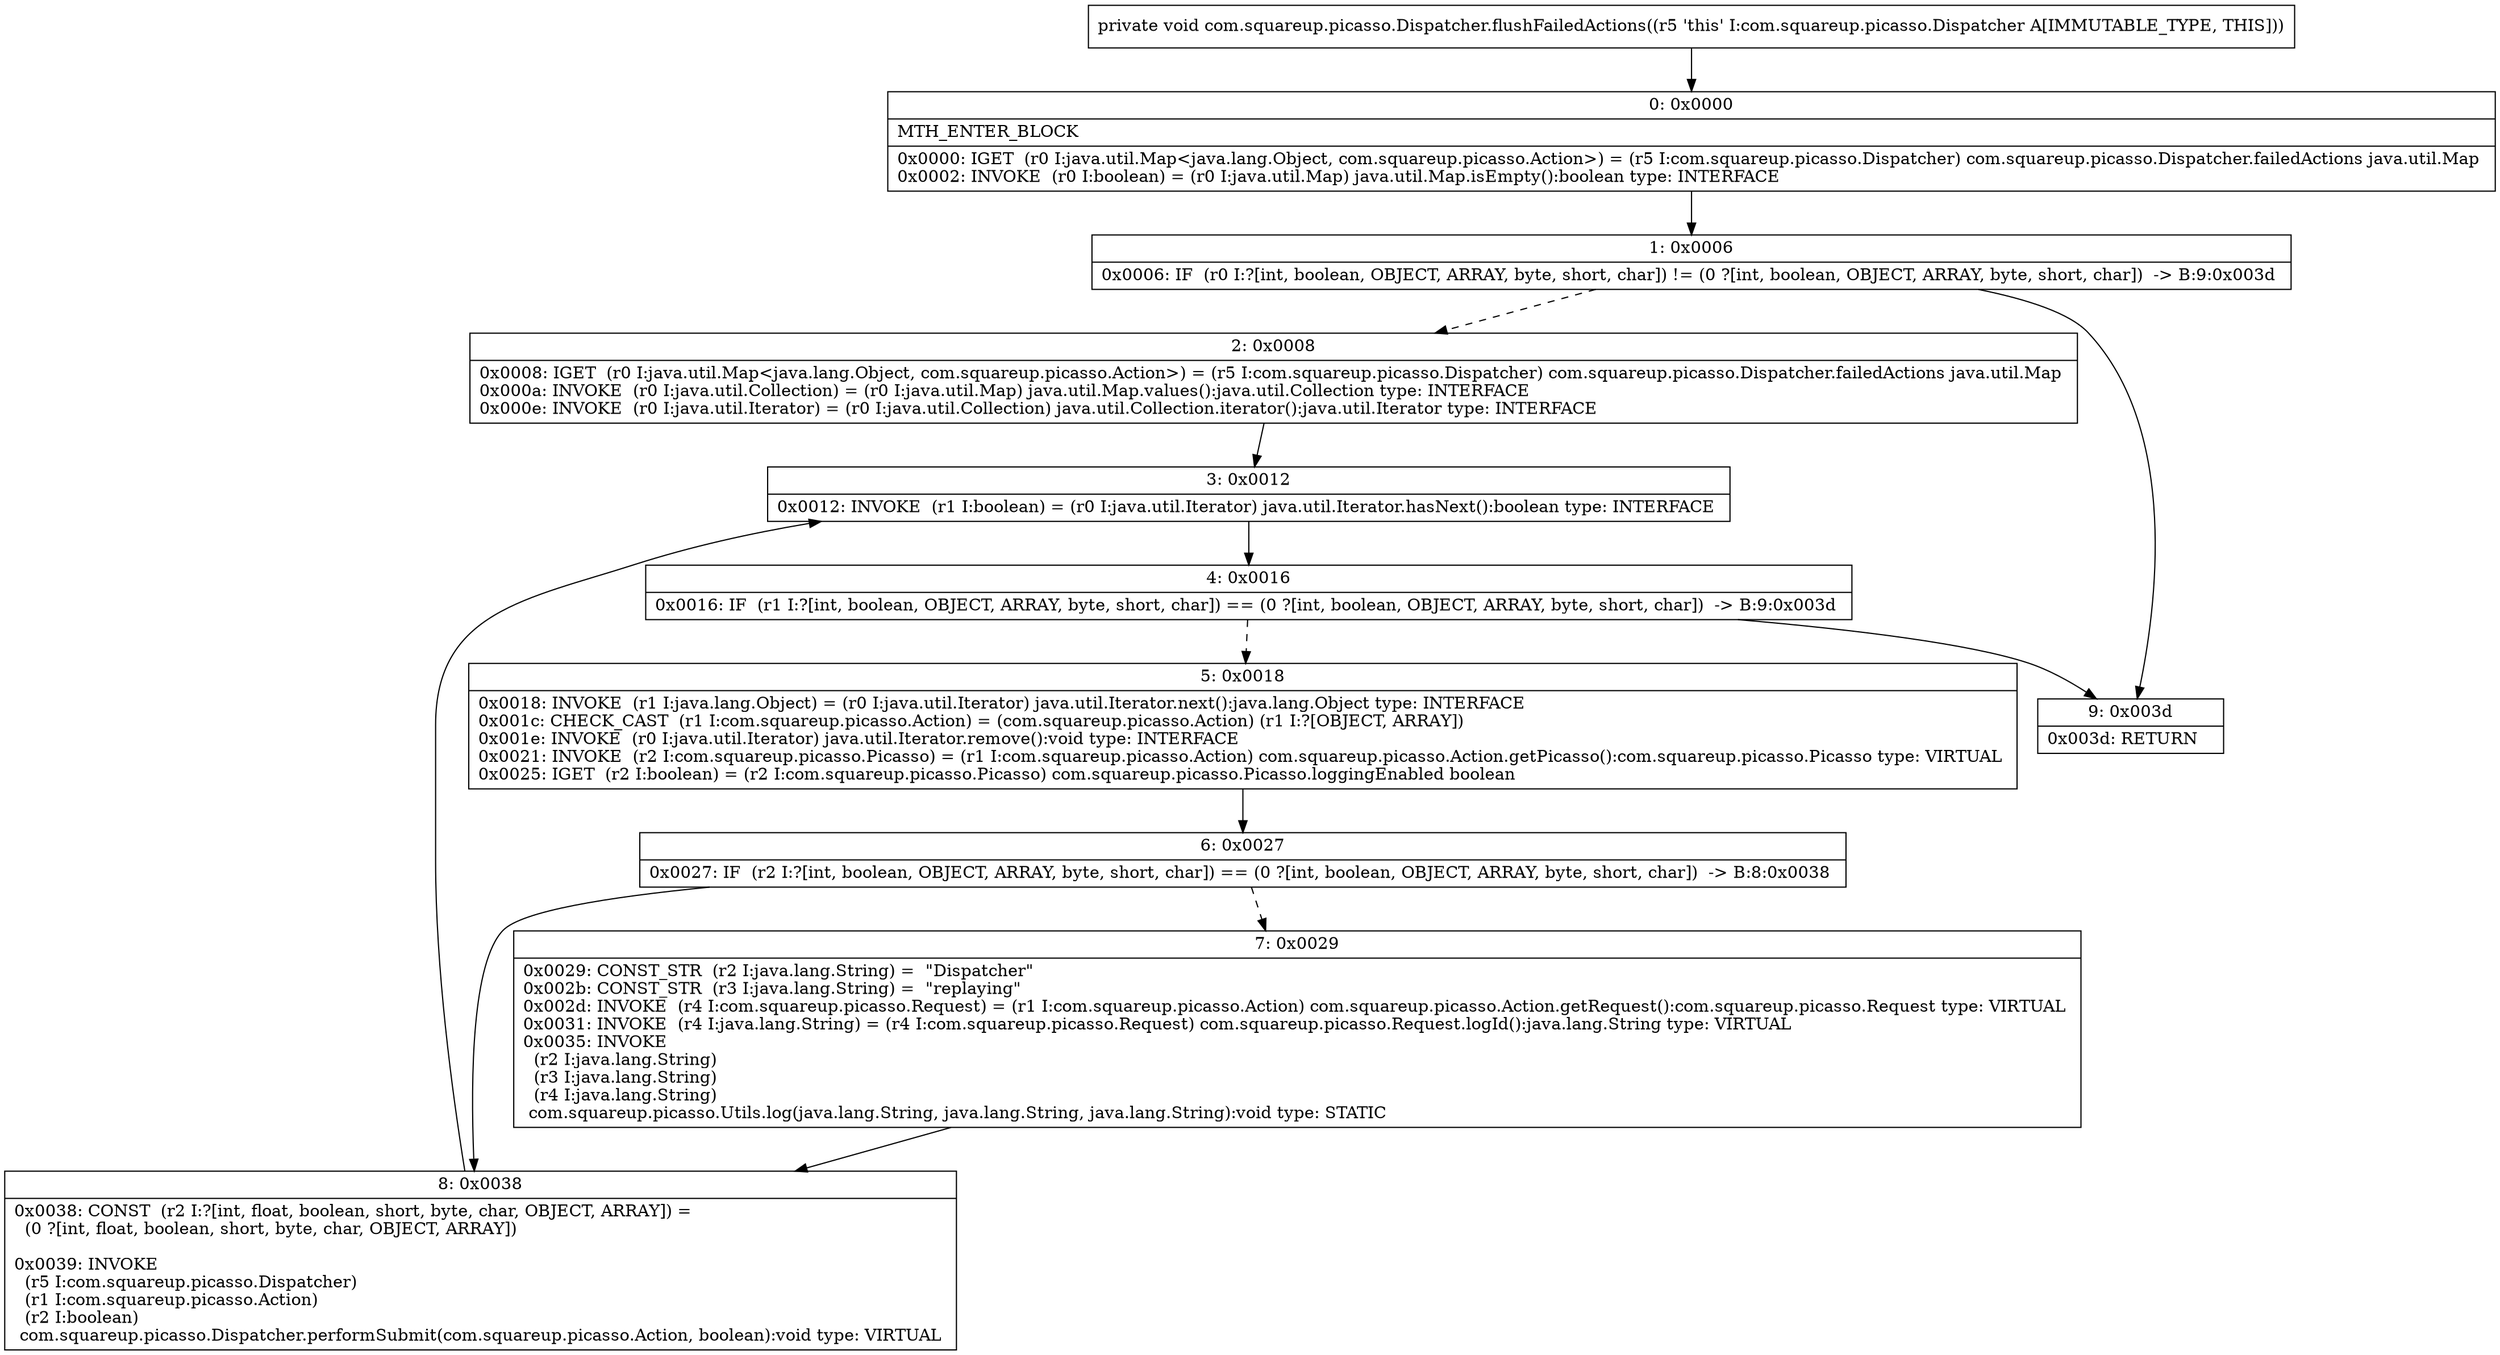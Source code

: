 digraph "CFG forcom.squareup.picasso.Dispatcher.flushFailedActions()V" {
Node_0 [shape=record,label="{0\:\ 0x0000|MTH_ENTER_BLOCK\l|0x0000: IGET  (r0 I:java.util.Map\<java.lang.Object, com.squareup.picasso.Action\>) = (r5 I:com.squareup.picasso.Dispatcher) com.squareup.picasso.Dispatcher.failedActions java.util.Map \l0x0002: INVOKE  (r0 I:boolean) = (r0 I:java.util.Map) java.util.Map.isEmpty():boolean type: INTERFACE \l}"];
Node_1 [shape=record,label="{1\:\ 0x0006|0x0006: IF  (r0 I:?[int, boolean, OBJECT, ARRAY, byte, short, char]) != (0 ?[int, boolean, OBJECT, ARRAY, byte, short, char])  \-\> B:9:0x003d \l}"];
Node_2 [shape=record,label="{2\:\ 0x0008|0x0008: IGET  (r0 I:java.util.Map\<java.lang.Object, com.squareup.picasso.Action\>) = (r5 I:com.squareup.picasso.Dispatcher) com.squareup.picasso.Dispatcher.failedActions java.util.Map \l0x000a: INVOKE  (r0 I:java.util.Collection) = (r0 I:java.util.Map) java.util.Map.values():java.util.Collection type: INTERFACE \l0x000e: INVOKE  (r0 I:java.util.Iterator) = (r0 I:java.util.Collection) java.util.Collection.iterator():java.util.Iterator type: INTERFACE \l}"];
Node_3 [shape=record,label="{3\:\ 0x0012|0x0012: INVOKE  (r1 I:boolean) = (r0 I:java.util.Iterator) java.util.Iterator.hasNext():boolean type: INTERFACE \l}"];
Node_4 [shape=record,label="{4\:\ 0x0016|0x0016: IF  (r1 I:?[int, boolean, OBJECT, ARRAY, byte, short, char]) == (0 ?[int, boolean, OBJECT, ARRAY, byte, short, char])  \-\> B:9:0x003d \l}"];
Node_5 [shape=record,label="{5\:\ 0x0018|0x0018: INVOKE  (r1 I:java.lang.Object) = (r0 I:java.util.Iterator) java.util.Iterator.next():java.lang.Object type: INTERFACE \l0x001c: CHECK_CAST  (r1 I:com.squareup.picasso.Action) = (com.squareup.picasso.Action) (r1 I:?[OBJECT, ARRAY]) \l0x001e: INVOKE  (r0 I:java.util.Iterator) java.util.Iterator.remove():void type: INTERFACE \l0x0021: INVOKE  (r2 I:com.squareup.picasso.Picasso) = (r1 I:com.squareup.picasso.Action) com.squareup.picasso.Action.getPicasso():com.squareup.picasso.Picasso type: VIRTUAL \l0x0025: IGET  (r2 I:boolean) = (r2 I:com.squareup.picasso.Picasso) com.squareup.picasso.Picasso.loggingEnabled boolean \l}"];
Node_6 [shape=record,label="{6\:\ 0x0027|0x0027: IF  (r2 I:?[int, boolean, OBJECT, ARRAY, byte, short, char]) == (0 ?[int, boolean, OBJECT, ARRAY, byte, short, char])  \-\> B:8:0x0038 \l}"];
Node_7 [shape=record,label="{7\:\ 0x0029|0x0029: CONST_STR  (r2 I:java.lang.String) =  \"Dispatcher\" \l0x002b: CONST_STR  (r3 I:java.lang.String) =  \"replaying\" \l0x002d: INVOKE  (r4 I:com.squareup.picasso.Request) = (r1 I:com.squareup.picasso.Action) com.squareup.picasso.Action.getRequest():com.squareup.picasso.Request type: VIRTUAL \l0x0031: INVOKE  (r4 I:java.lang.String) = (r4 I:com.squareup.picasso.Request) com.squareup.picasso.Request.logId():java.lang.String type: VIRTUAL \l0x0035: INVOKE  \l  (r2 I:java.lang.String)\l  (r3 I:java.lang.String)\l  (r4 I:java.lang.String)\l com.squareup.picasso.Utils.log(java.lang.String, java.lang.String, java.lang.String):void type: STATIC \l}"];
Node_8 [shape=record,label="{8\:\ 0x0038|0x0038: CONST  (r2 I:?[int, float, boolean, short, byte, char, OBJECT, ARRAY]) = \l  (0 ?[int, float, boolean, short, byte, char, OBJECT, ARRAY])\l \l0x0039: INVOKE  \l  (r5 I:com.squareup.picasso.Dispatcher)\l  (r1 I:com.squareup.picasso.Action)\l  (r2 I:boolean)\l com.squareup.picasso.Dispatcher.performSubmit(com.squareup.picasso.Action, boolean):void type: VIRTUAL \l}"];
Node_9 [shape=record,label="{9\:\ 0x003d|0x003d: RETURN   \l}"];
MethodNode[shape=record,label="{private void com.squareup.picasso.Dispatcher.flushFailedActions((r5 'this' I:com.squareup.picasso.Dispatcher A[IMMUTABLE_TYPE, THIS])) }"];
MethodNode -> Node_0;
Node_0 -> Node_1;
Node_1 -> Node_2[style=dashed];
Node_1 -> Node_9;
Node_2 -> Node_3;
Node_3 -> Node_4;
Node_4 -> Node_5[style=dashed];
Node_4 -> Node_9;
Node_5 -> Node_6;
Node_6 -> Node_7[style=dashed];
Node_6 -> Node_8;
Node_7 -> Node_8;
Node_8 -> Node_3;
}

